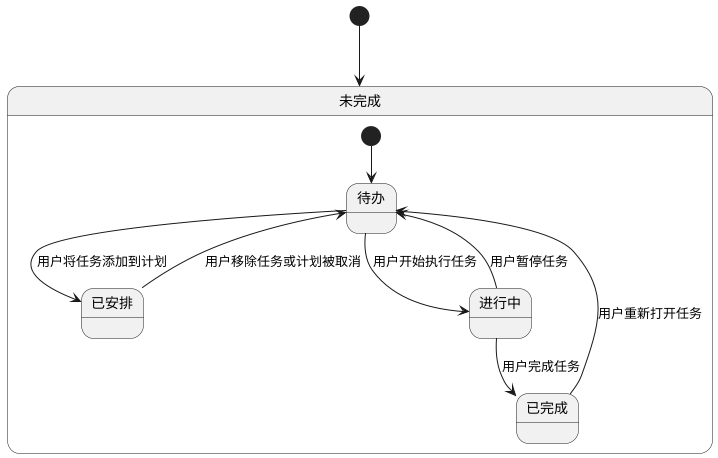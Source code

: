 @startuml 状态图
[*] --> 未完成

state 未完成 {
  [*] --> 待办
  待办 --> 已安排 : 用户将任务添加到计划
  已安排 --> 待办 : 用户移除任务或计划被取消
  待办 --> 进行中 : 用户开始执行任务
  进行中 --> 待办 : 用户暂停任务
  进行中 --> 已完成 : 用户完成任务
}

state 已完成 {
  已完成 --> 待办 : 用户重新打开任务
}

@enduml

